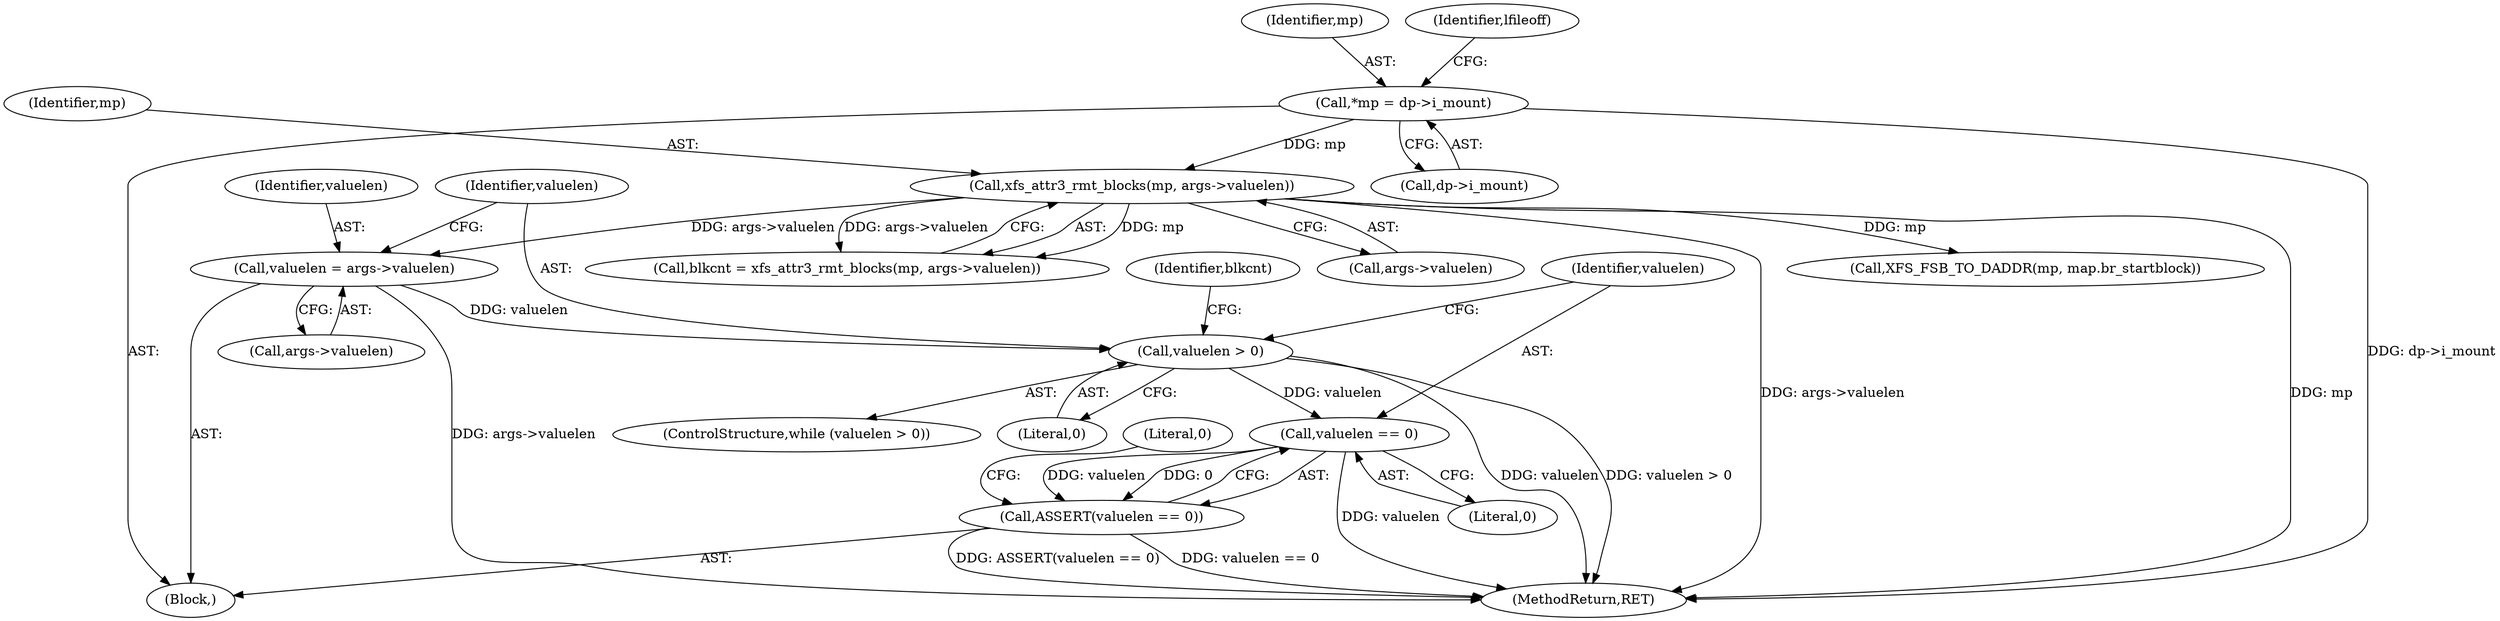 digraph "1_linux_8275cdd0e7ac550dcce2b3ef6d2fb3b808c1ae59_9@pointer" {
"1000314" [label="(Call,valuelen = args->valuelen)"];
"1000147" [label="(Call,xfs_attr3_rmt_blocks(mp, args->valuelen))"];
"1000118" [label="(Call,*mp = dp->i_mount)"];
"1000320" [label="(Call,valuelen > 0)"];
"1000444" [label="(Call,valuelen == 0)"];
"1000443" [label="(Call,ASSERT(valuelen == 0))"];
"1000320" [label="(Call,valuelen > 0)"];
"1000321" [label="(Identifier,valuelen)"];
"1000449" [label="(MethodReturn,RET)"];
"1000119" [label="(Identifier,mp)"];
"1000445" [label="(Identifier,valuelen)"];
"1000315" [label="(Identifier,valuelen)"];
"1000314" [label="(Call,valuelen = args->valuelen)"];
"1000110" [label="(Block,)"];
"1000443" [label="(Call,ASSERT(valuelen == 0))"];
"1000316" [label="(Call,args->valuelen)"];
"1000118" [label="(Call,*mp = dp->i_mount)"];
"1000319" [label="(ControlStructure,while (valuelen > 0))"];
"1000147" [label="(Call,xfs_attr3_rmt_blocks(mp, args->valuelen))"];
"1000377" [label="(Call,XFS_FSB_TO_DADDR(mp, map.br_startblock))"];
"1000145" [label="(Call,blkcnt = xfs_attr3_rmt_blocks(mp, args->valuelen))"];
"1000149" [label="(Call,args->valuelen)"];
"1000448" [label="(Literal,0)"];
"1000329" [label="(Identifier,blkcnt)"];
"1000120" [label="(Call,dp->i_mount)"];
"1000127" [label="(Identifier,lfileoff)"];
"1000148" [label="(Identifier,mp)"];
"1000322" [label="(Literal,0)"];
"1000444" [label="(Call,valuelen == 0)"];
"1000446" [label="(Literal,0)"];
"1000314" -> "1000110"  [label="AST: "];
"1000314" -> "1000316"  [label="CFG: "];
"1000315" -> "1000314"  [label="AST: "];
"1000316" -> "1000314"  [label="AST: "];
"1000321" -> "1000314"  [label="CFG: "];
"1000314" -> "1000449"  [label="DDG: args->valuelen"];
"1000147" -> "1000314"  [label="DDG: args->valuelen"];
"1000314" -> "1000320"  [label="DDG: valuelen"];
"1000147" -> "1000145"  [label="AST: "];
"1000147" -> "1000149"  [label="CFG: "];
"1000148" -> "1000147"  [label="AST: "];
"1000149" -> "1000147"  [label="AST: "];
"1000145" -> "1000147"  [label="CFG: "];
"1000147" -> "1000449"  [label="DDG: args->valuelen"];
"1000147" -> "1000449"  [label="DDG: mp"];
"1000147" -> "1000145"  [label="DDG: mp"];
"1000147" -> "1000145"  [label="DDG: args->valuelen"];
"1000118" -> "1000147"  [label="DDG: mp"];
"1000147" -> "1000377"  [label="DDG: mp"];
"1000118" -> "1000110"  [label="AST: "];
"1000118" -> "1000120"  [label="CFG: "];
"1000119" -> "1000118"  [label="AST: "];
"1000120" -> "1000118"  [label="AST: "];
"1000127" -> "1000118"  [label="CFG: "];
"1000118" -> "1000449"  [label="DDG: dp->i_mount"];
"1000320" -> "1000319"  [label="AST: "];
"1000320" -> "1000322"  [label="CFG: "];
"1000321" -> "1000320"  [label="AST: "];
"1000322" -> "1000320"  [label="AST: "];
"1000329" -> "1000320"  [label="CFG: "];
"1000445" -> "1000320"  [label="CFG: "];
"1000320" -> "1000449"  [label="DDG: valuelen"];
"1000320" -> "1000449"  [label="DDG: valuelen > 0"];
"1000320" -> "1000444"  [label="DDG: valuelen"];
"1000444" -> "1000443"  [label="AST: "];
"1000444" -> "1000446"  [label="CFG: "];
"1000445" -> "1000444"  [label="AST: "];
"1000446" -> "1000444"  [label="AST: "];
"1000443" -> "1000444"  [label="CFG: "];
"1000444" -> "1000449"  [label="DDG: valuelen"];
"1000444" -> "1000443"  [label="DDG: valuelen"];
"1000444" -> "1000443"  [label="DDG: 0"];
"1000443" -> "1000110"  [label="AST: "];
"1000448" -> "1000443"  [label="CFG: "];
"1000443" -> "1000449"  [label="DDG: ASSERT(valuelen == 0)"];
"1000443" -> "1000449"  [label="DDG: valuelen == 0"];
}
